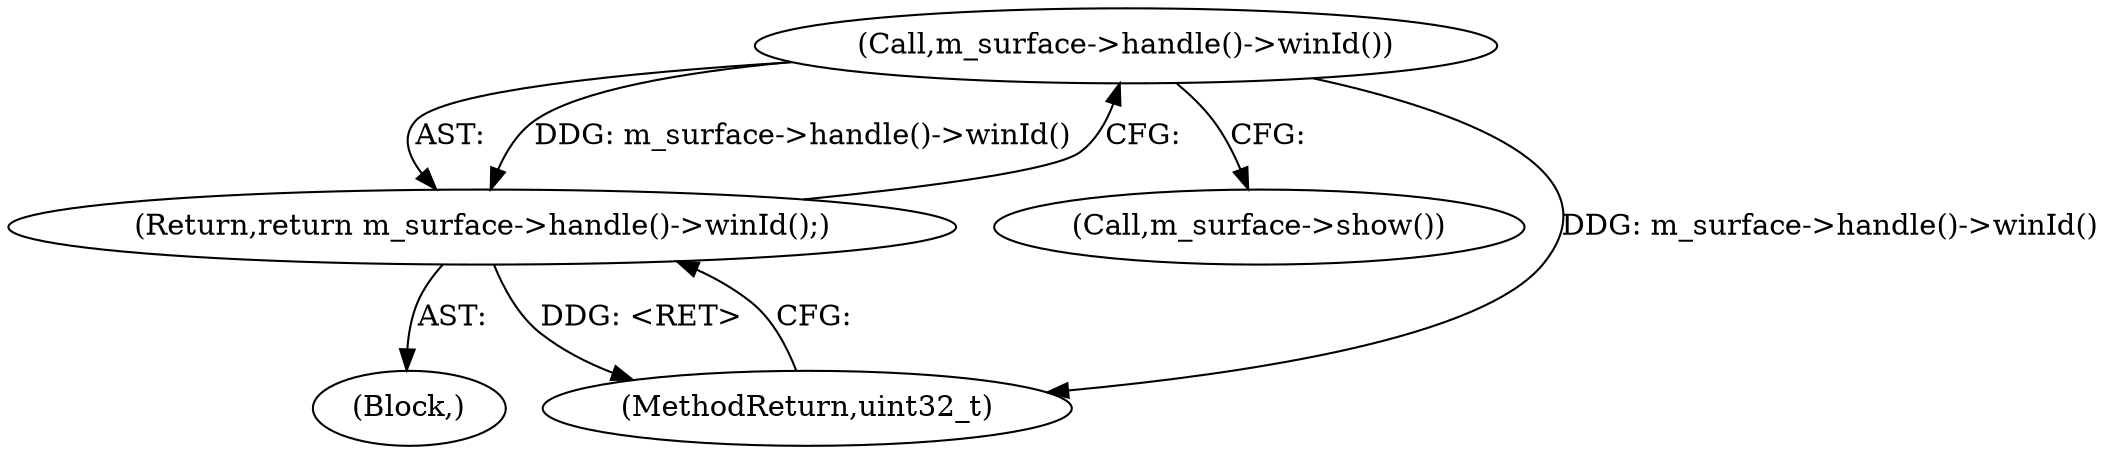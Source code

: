 digraph "1_Chrome_4da7eefcaad044a6f919947a2a0e3d4fed87834c_1@del" {
"1000134" [label="(Call,m_surface->handle()->winId())"];
"1000133" [label="(Return,return m_surface->handle()->winId();)"];
"1000102" [label="(Block,)"];
"1000132" [label="(Call,m_surface->show())"];
"1000134" [label="(Call,m_surface->handle()->winId())"];
"1000135" [label="(MethodReturn,uint32_t)"];
"1000133" [label="(Return,return m_surface->handle()->winId();)"];
"1000134" -> "1000133"  [label="AST: "];
"1000134" -> "1000132"  [label="CFG: "];
"1000133" -> "1000134"  [label="CFG: "];
"1000134" -> "1000135"  [label="DDG: m_surface->handle()->winId()"];
"1000134" -> "1000133"  [label="DDG: m_surface->handle()->winId()"];
"1000133" -> "1000102"  [label="AST: "];
"1000135" -> "1000133"  [label="CFG: "];
"1000133" -> "1000135"  [label="DDG: <RET>"];
}
